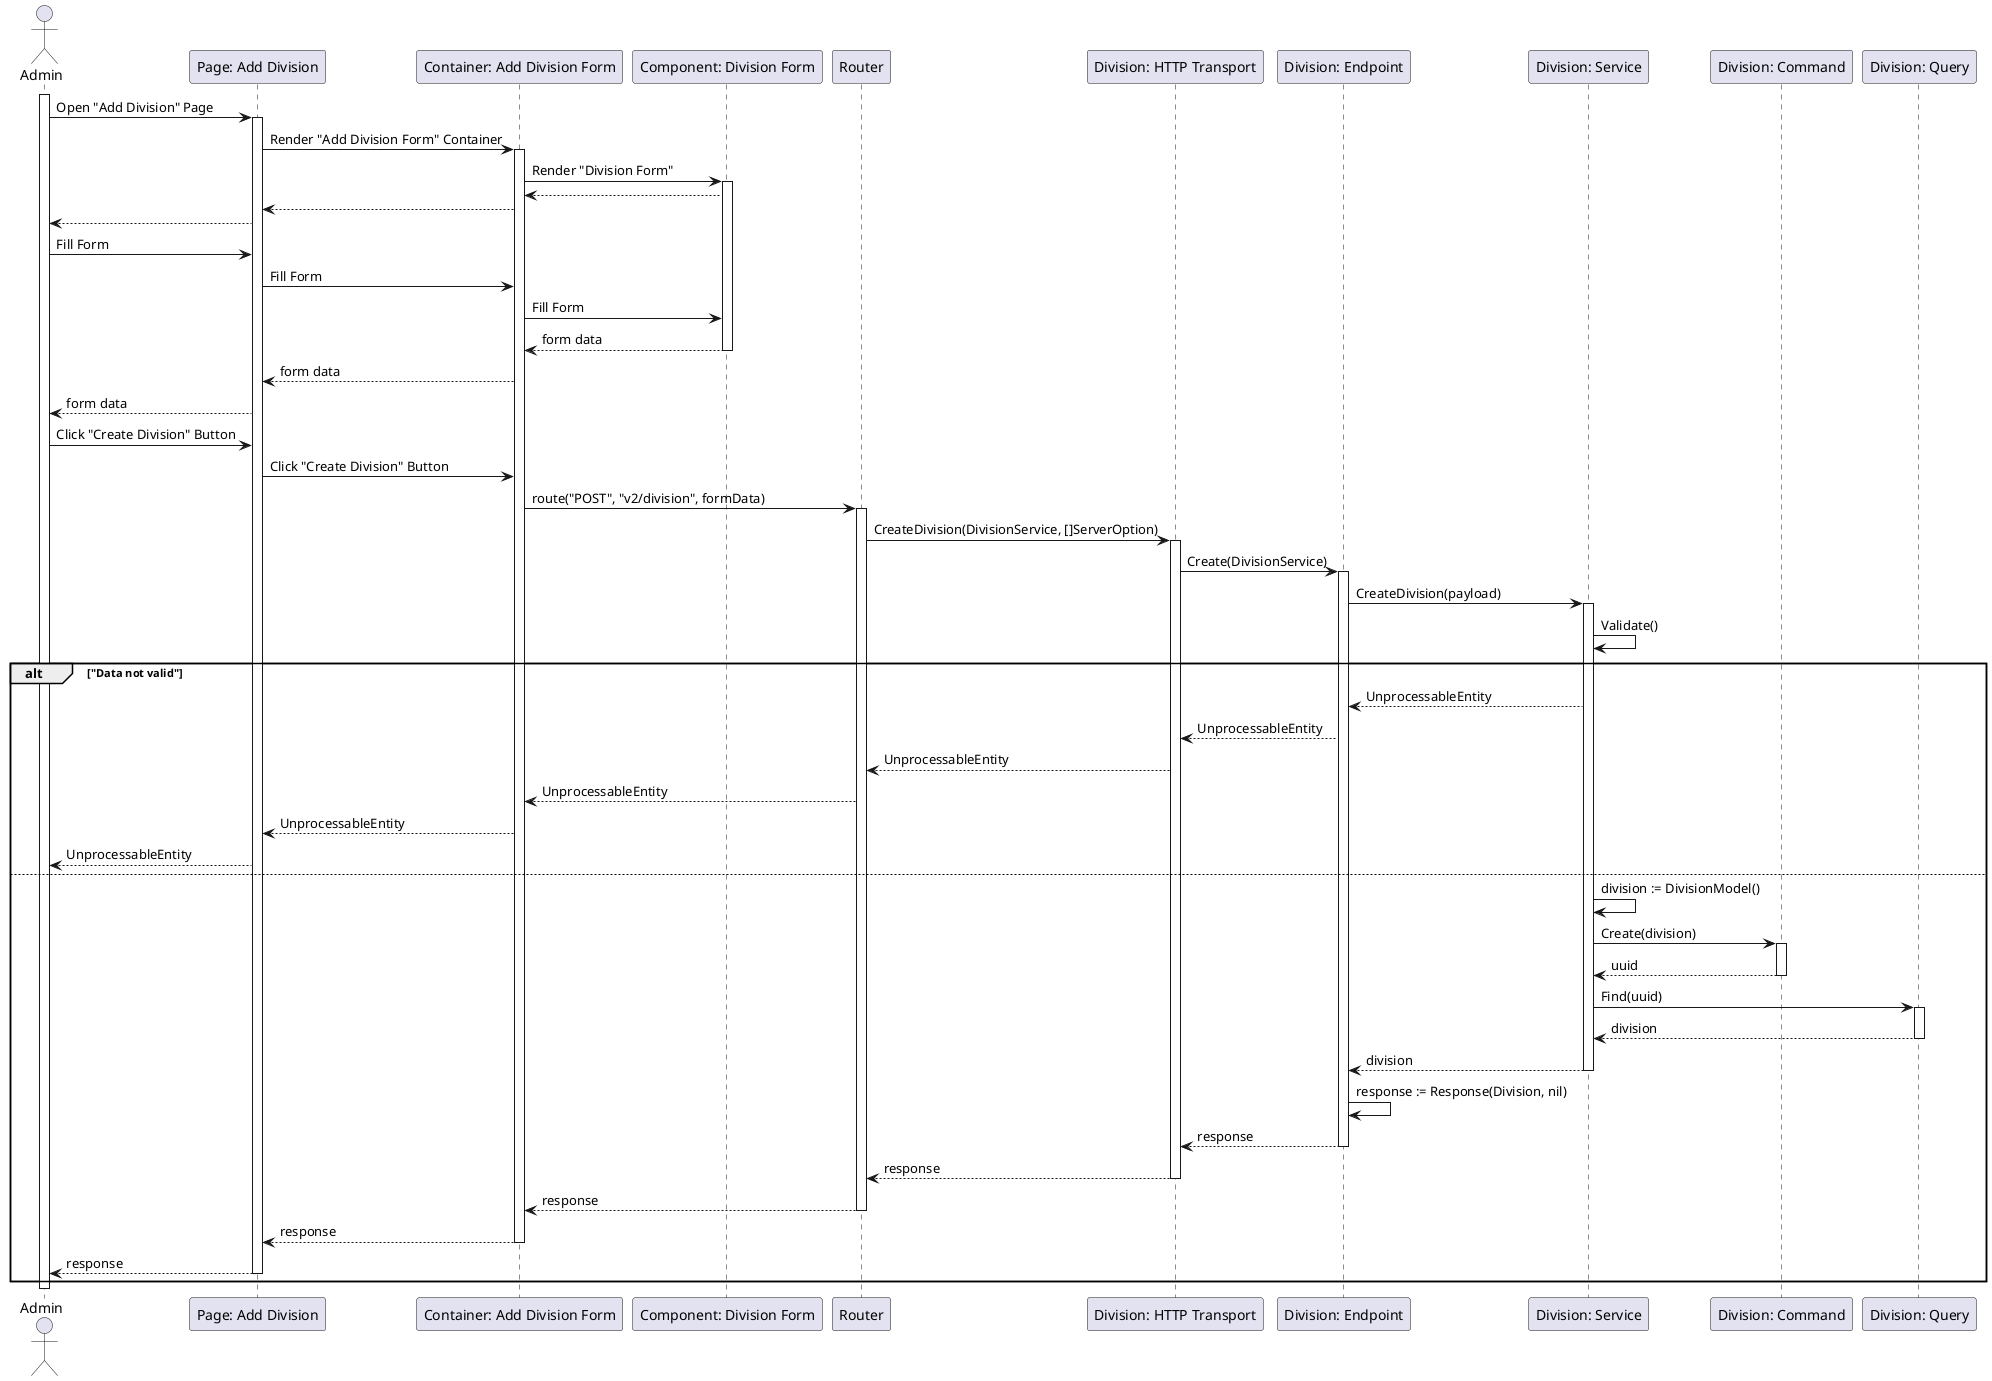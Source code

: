 @startuml CreateDivision

actor Admin
participant "Page: Add Division" as AddDivisionPage
participant "Container: Add Division Form" as AddDivisionFormContainer
participant "Component: Division Form" as DivisionForm
participant "Router" as Router
participant "Division: HTTP Transport" as DivisionHTTPTransport
participant "Division: Endpoint" as DivisionEndpoint
participant "Division: Service" as DivisionService
participant "Division: Command" as DivisionCommand
participant "Division: Query" as DivisionQuery

activate Admin

Admin->AddDivisionPage: Open "Add Division" Page
activate AddDivisionPage
AddDivisionPage->AddDivisionFormContainer: Render "Add Division Form" Container
activate AddDivisionFormContainer
AddDivisionFormContainer->DivisionForm: Render "Division Form"
activate DivisionForm
DivisionForm-->AddDivisionFormContainer
AddDivisionFormContainer-->AddDivisionPage
AddDivisionPage-->Admin

Admin->AddDivisionPage: Fill Form
AddDivisionPage->AddDivisionFormContainer: Fill Form
AddDivisionFormContainer->DivisionForm: Fill Form
DivisionForm-->AddDivisionFormContainer: form data
deactivate DivisionForm
AddDivisionFormContainer-->AddDivisionPage: form data
AddDivisionPage-->Admin: form data

Admin->AddDivisionPage: Click "Create Division" Button
AddDivisionPage->AddDivisionFormContainer: Click "Create Division" Button
AddDivisionFormContainer->Router: route("POST", "v2/division", formData)
activate Router
Router->DivisionHTTPTransport: CreateDivision(DivisionService, []ServerOption)
activate DivisionHTTPTransport
DivisionHTTPTransport->DivisionEndpoint: Create(DivisionService)
activate DivisionEndpoint
DivisionEndpoint->DivisionService: CreateDivision(payload)
activate DivisionService
DivisionService->DivisionService: Validate()

alt "Data not valid"
    DivisionService-->DivisionEndpoint: UnprocessableEntity
    DivisionEndpoint-->DivisionHTTPTransport: UnprocessableEntity
    DivisionHTTPTransport-->Router: UnprocessableEntity
    Router-->AddDivisionFormContainer: UnprocessableEntity
    AddDivisionFormContainer-->AddDivisionPage: UnprocessableEntity
    AddDivisionPage-->Admin: UnprocessableEntity
else
    DivisionService->DivisionService: division := DivisionModel()
    DivisionService->DivisionCommand: Create(division)
    activate DivisionCommand
    DivisionCommand-->DivisionService: uuid
    deactivate DivisionCommand
    DivisionService->DivisionQuery: Find(uuid)
    activate DivisionQuery
    DivisionQuery-->DivisionService: division
    deactivate DivisionQuery
    DivisionService-->DivisionEndpoint: division
    deactivate DivisionService
    DivisionEndpoint->DivisionEndpoint: response := Response(Division, nil)
    DivisionEndpoint-->DivisionHTTPTransport: response
    deactivate DivisionEndpoint
    DivisionHTTPTransport-->Router: response
    deactivate DivisionHTTPTransport
    Router-->AddDivisionFormContainer: response
    deactivate Router
    AddDivisionFormContainer-->AddDivisionPage: response
    deactivate AddDivisionFormContainer
    AddDivisionPage-->Admin: response
    deactivate AddDivisionPage
end

deactivate Admin

@enduml